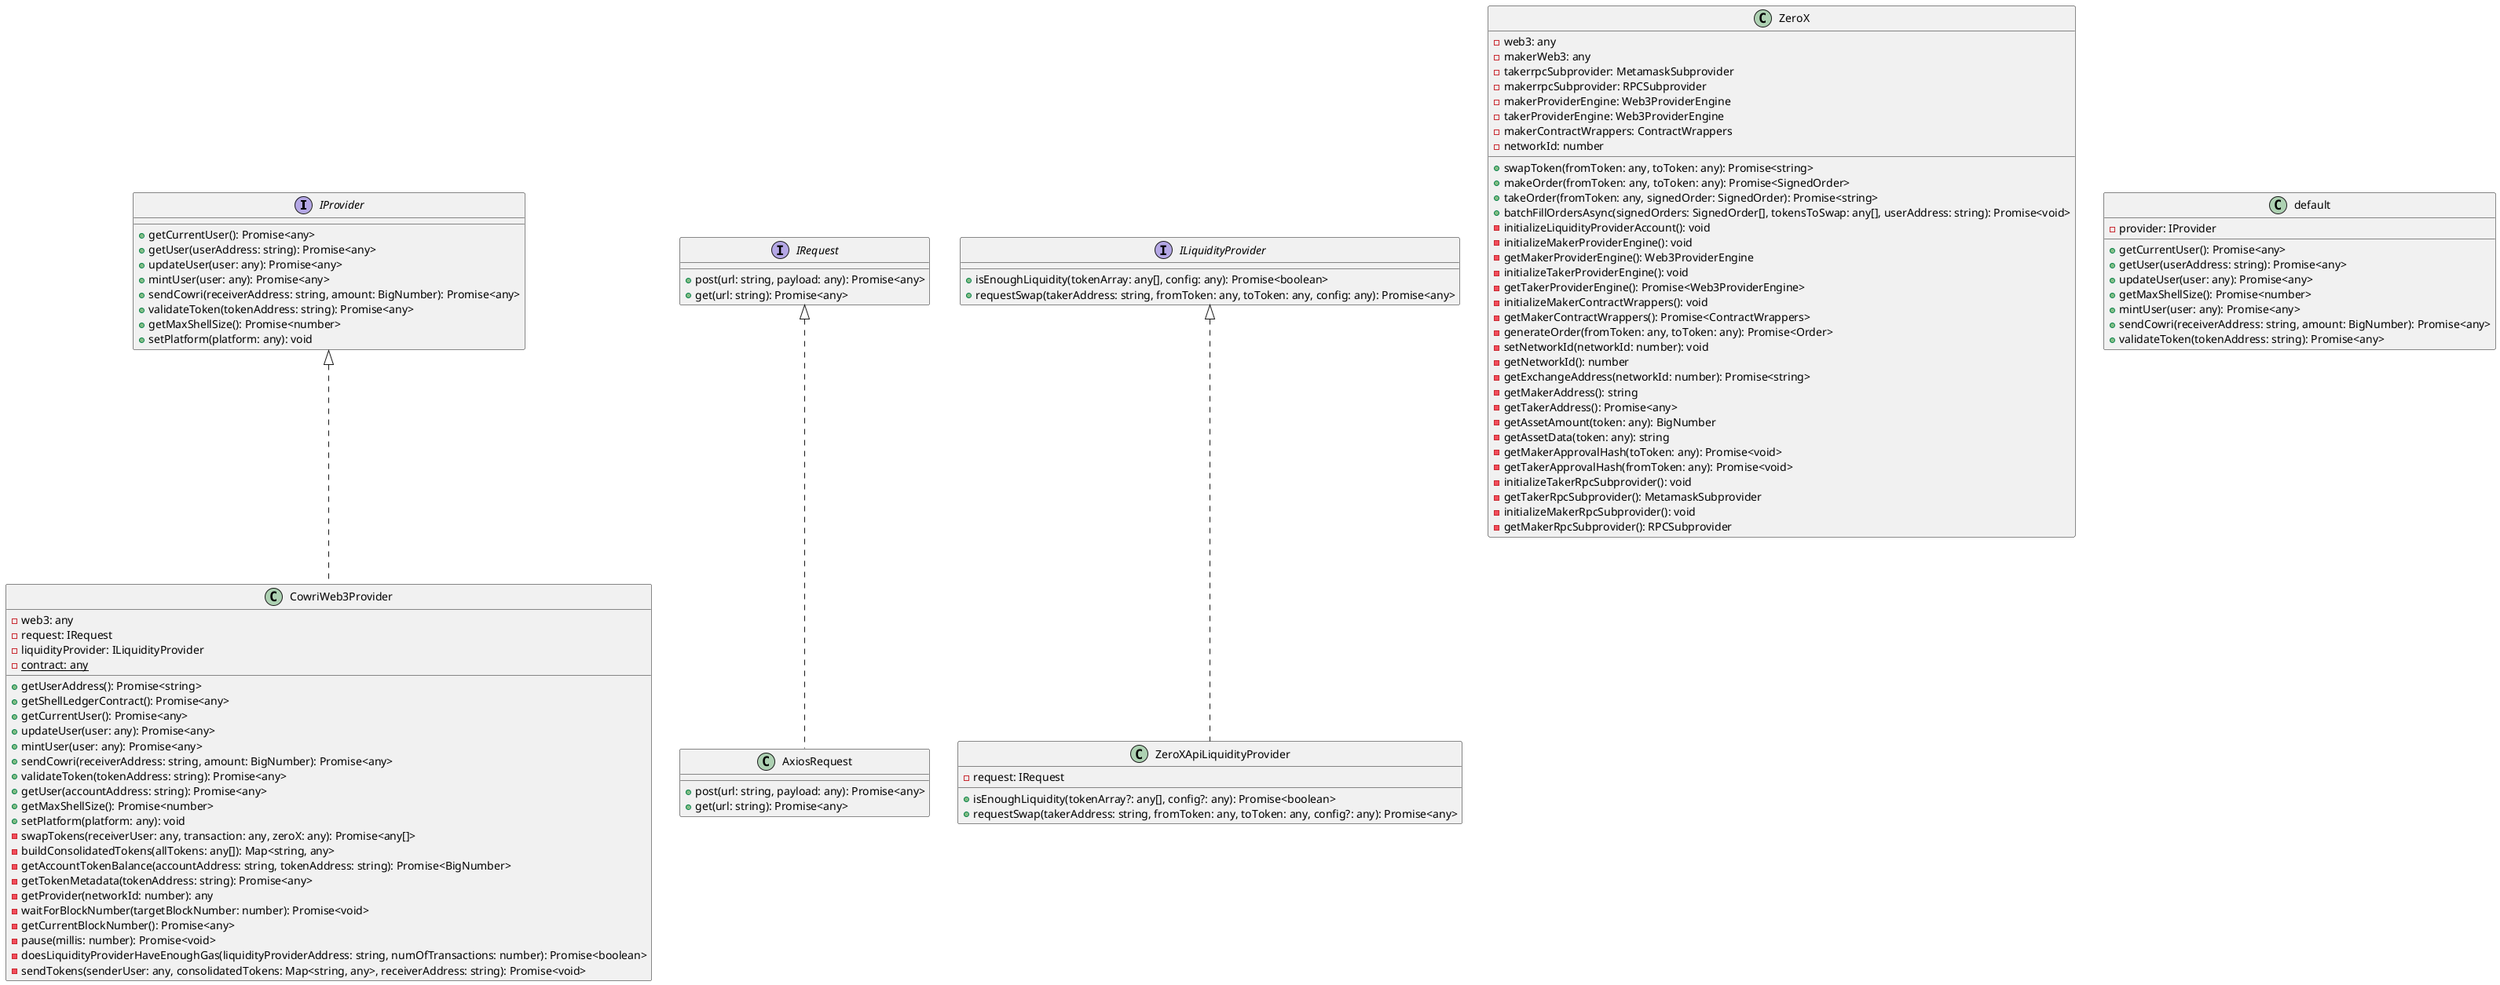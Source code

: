 @startuml
interface IProvider {
    +getCurrentUser(): Promise<any>
    +getUser(userAddress: string): Promise<any>
    +updateUser(user: any): Promise<any>
    +mintUser(user: any): Promise<any>
    +sendCowri(receiverAddress: string, amount: BigNumber): Promise<any>
    +validateToken(tokenAddress: string): Promise<any>
    +getMaxShellSize(): Promise<number>
    +setPlatform(platform: any): void
}
interface IRequest {
    +post(url: string, payload: any): Promise<any>
    +get(url: string): Promise<any>
}
interface ILiquidityProvider {
    +isEnoughLiquidity(tokenArray: any[], config: any): Promise<boolean>
    +requestSwap(takerAddress: string, fromToken: any, toToken: any, config: any): Promise<any>
}
class ZeroX {
    -web3: any
    -makerWeb3: any
    -takerrpcSubprovider: MetamaskSubprovider
    -makerrpcSubprovider: RPCSubprovider
    -makerProviderEngine: Web3ProviderEngine
    -takerProviderEngine: Web3ProviderEngine
    -makerContractWrappers: ContractWrappers
    -networkId: number
    +swapToken(fromToken: any, toToken: any): Promise<string>
    +makeOrder(fromToken: any, toToken: any): Promise<SignedOrder>
    +takeOrder(fromToken: any, signedOrder: SignedOrder): Promise<string>
    +batchFillOrdersAsync(signedOrders: SignedOrder[], tokensToSwap: any[], userAddress: string): Promise<void>
    -initializeLiquidityProviderAccount(): void
    -initializeMakerProviderEngine(): void
    -getMakerProviderEngine(): Web3ProviderEngine
    -initializeTakerProviderEngine(): void
    -getTakerProviderEngine(): Promise<Web3ProviderEngine>
    -initializeMakerContractWrappers(): void
    -getMakerContractWrappers(): Promise<ContractWrappers>
    -generateOrder(fromToken: any, toToken: any): Promise<Order>
    -setNetworkId(networkId: number): void
    -getNetworkId(): number
    -getExchangeAddress(networkId: number): Promise<string>
    -getMakerAddress(): string
    -getTakerAddress(): Promise<any>
    -getAssetAmount(token: any): BigNumber
    -getAssetData(token: any): string
    -getMakerApprovalHash(toToken: any): Promise<void>
    -getTakerApprovalHash(fromToken: any): Promise<void>
    -initializeTakerRpcSubprovider(): void
    -getTakerRpcSubprovider(): MetamaskSubprovider
    -initializeMakerRpcSubprovider(): void
    -getMakerRpcSubprovider(): RPCSubprovider
}
class CowriWeb3Provider implements IProvider {
    -web3: any
    -request: IRequest
    -liquidityProvider: ILiquidityProvider
    +getUserAddress(): Promise<string>
    +getShellLedgerContract(): Promise<any>
    +getCurrentUser(): Promise<any>
    +updateUser(user: any): Promise<any>
    +mintUser(user: any): Promise<any>
    +sendCowri(receiverAddress: string, amount: BigNumber): Promise<any>
    +validateToken(tokenAddress: string): Promise<any>
    +getUser(accountAddress: string): Promise<any>
    +getMaxShellSize(): Promise<number>
    +setPlatform(platform: any): void
    -swapTokens(receiverUser: any, transaction: any, zeroX: any): Promise<any[]>
    -buildConsolidatedTokens(allTokens: any[]): Map<string, any>
    -getAccountTokenBalance(accountAddress: string, tokenAddress: string): Promise<BigNumber>
    -getTokenMetadata(tokenAddress: string): Promise<any>
    -getProvider(networkId: number): any
    -waitForBlockNumber(targetBlockNumber: number): Promise<void>
    -getCurrentBlockNumber(): Promise<any>
    -pause(millis: number): Promise<void>
    -doesLiquidityProviderHaveEnoughGas(liquidityProviderAddress: string, numOfTransactions: number): Promise<boolean>
    -sendTokens(senderUser: any, consolidatedTokens: Map<string, any>, receiverAddress: string): Promise<void>
    -{static} contract: any
}
class AxiosRequest implements IRequest {
    +post(url: string, payload: any): Promise<any>
    +get(url: string): Promise<any>
}
class ZeroXApiLiquidityProvider implements ILiquidityProvider {
    -request: IRequest
    +isEnoughLiquidity(tokenArray?: any[], config?: any): Promise<boolean>
    +requestSwap(takerAddress: string, fromToken: any, toToken: any, config?: any): Promise<any>
}
class default {
    -provider: IProvider
    +getCurrentUser(): Promise<any>
    +getUser(userAddress: string): Promise<any>
    +updateUser(user: any): Promise<any>
    +getMaxShellSize(): Promise<number>
    +mintUser(user: any): Promise<any>
    +sendCowri(receiverAddress: string, amount: BigNumber): Promise<any>
    +validateToken(tokenAddress: string): Promise<any>
}
@enduml